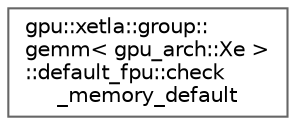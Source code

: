 digraph "Graphical Class Hierarchy"
{
 // LATEX_PDF_SIZE
  bgcolor="transparent";
  edge [fontname=Helvetica,fontsize=10,labelfontname=Helvetica,labelfontsize=10];
  node [fontname=Helvetica,fontsize=10,shape=box,height=0.2,width=0.4];
  rankdir="LR";
  Node0 [id="Node000000",label="gpu::xetla::group::\lgemm\< gpu_arch::Xe \>\l::default_fpu::check\l_memory_default",height=0.2,width=0.4,color="grey40", fillcolor="white", style="filled",URL="$structgpu_1_1xetla_1_1group_1_1gemm_3_01gpu__arch_1_1Xe_01_4_1_1default__fpu_1_1check__memory__default.html",tooltip=" "];
}
